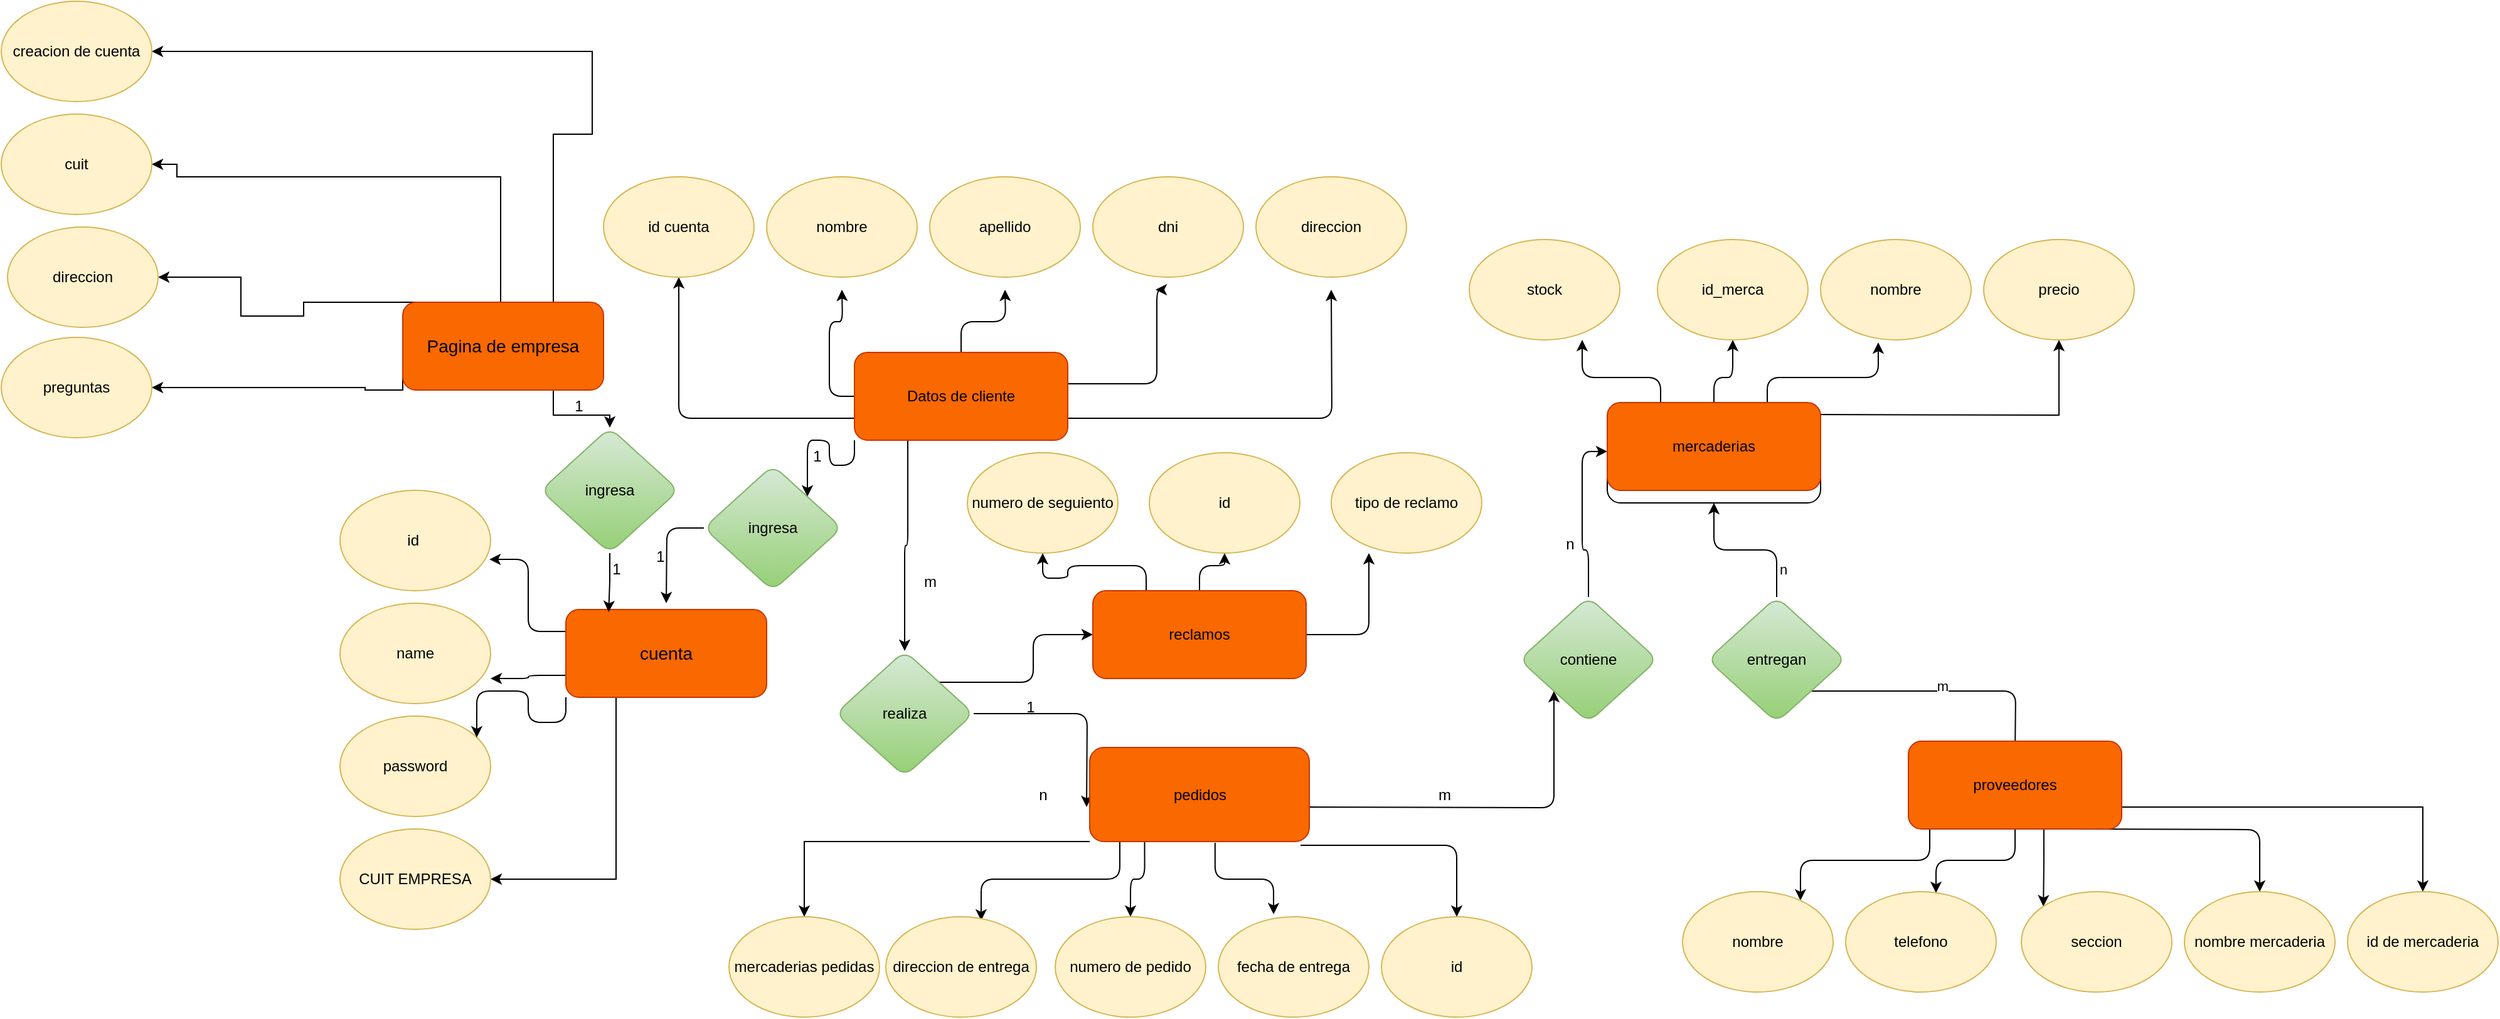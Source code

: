 <mxfile version="21.6.5" type="device">
  <diagram name="Página-1" id="cKyIX7_5VgaGWpvK9nll">
    <mxGraphModel dx="2284" dy="701" grid="1" gridSize="10" guides="1" tooltips="1" connect="1" arrows="1" fold="1" page="1" pageScale="1" pageWidth="850" pageHeight="1100" background="#ffffff" math="0" shadow="0">
      <root>
        <mxCell id="0" />
        <mxCell id="1" parent="0" />
        <mxCell id="UQnEZiUiW4iRx1f-1rYH-13" style="edgeStyle=orthogonalEdgeStyle;rounded=1;orthogonalLoop=1;jettySize=auto;html=1;exitX=0.5;exitY=0;exitDx=0;exitDy=0;labelBackgroundColor=none;fontColor=default;" parent="1" source="UQnEZiUiW4iRx1f-1rYH-5" edge="1">
          <mxGeometry relative="1" as="geometry">
            <mxPoint x="250" y="310" as="targetPoint" />
          </mxGeometry>
        </mxCell>
        <mxCell id="UQnEZiUiW4iRx1f-1rYH-14" style="edgeStyle=orthogonalEdgeStyle;rounded=1;orthogonalLoop=1;jettySize=auto;html=1;labelBackgroundColor=none;fontColor=default;" parent="1" source="UQnEZiUiW4iRx1f-1rYH-5" edge="1">
          <mxGeometry relative="1" as="geometry">
            <mxPoint x="370" y="310" as="targetPoint" />
            <Array as="points">
              <mxPoint x="371" y="385" />
            </Array>
          </mxGeometry>
        </mxCell>
        <mxCell id="UQnEZiUiW4iRx1f-1rYH-15" style="edgeStyle=orthogonalEdgeStyle;rounded=1;orthogonalLoop=1;jettySize=auto;html=1;exitX=1;exitY=0.75;exitDx=0;exitDy=0;labelBackgroundColor=none;fontColor=default;" parent="1" source="UQnEZiUiW4iRx1f-1rYH-5" edge="1">
          <mxGeometry relative="1" as="geometry">
            <mxPoint x="510" y="310" as="targetPoint" />
          </mxGeometry>
        </mxCell>
        <mxCell id="UQnEZiUiW4iRx1f-1rYH-16" style="edgeStyle=orthogonalEdgeStyle;rounded=1;orthogonalLoop=1;jettySize=auto;html=1;exitX=0;exitY=0.5;exitDx=0;exitDy=0;labelBackgroundColor=none;fontColor=default;" parent="1" source="UQnEZiUiW4iRx1f-1rYH-5" edge="1">
          <mxGeometry relative="1" as="geometry">
            <mxPoint x="120" y="310" as="targetPoint" />
          </mxGeometry>
        </mxCell>
        <mxCell id="UQnEZiUiW4iRx1f-1rYH-17" style="edgeStyle=orthogonalEdgeStyle;rounded=1;orthogonalLoop=1;jettySize=auto;html=1;exitX=0;exitY=0.75;exitDx=0;exitDy=0;entryX=0.5;entryY=1;entryDx=0;entryDy=0;labelBackgroundColor=none;fontColor=default;" parent="1" source="UQnEZiUiW4iRx1f-1rYH-5" target="UQnEZiUiW4iRx1f-1rYH-6" edge="1">
          <mxGeometry relative="1" as="geometry" />
        </mxCell>
        <mxCell id="UQnEZiUiW4iRx1f-1rYH-19" style="edgeStyle=orthogonalEdgeStyle;rounded=1;orthogonalLoop=1;jettySize=auto;html=1;exitX=0;exitY=1;exitDx=0;exitDy=0;entryX=1;entryY=0;entryDx=0;entryDy=0;labelBackgroundColor=none;fontColor=default;" parent="1" source="UQnEZiUiW4iRx1f-1rYH-5" target="UQnEZiUiW4iRx1f-1rYH-18" edge="1">
          <mxGeometry relative="1" as="geometry" />
        </mxCell>
        <mxCell id="UQnEZiUiW4iRx1f-1rYH-35" style="edgeStyle=orthogonalEdgeStyle;rounded=1;orthogonalLoop=1;jettySize=auto;html=1;exitX=0.25;exitY=1;exitDx=0;exitDy=0;labelBackgroundColor=none;fontColor=default;" parent="1" source="UQnEZiUiW4iRx1f-1rYH-5" target="UQnEZiUiW4iRx1f-1rYH-34" edge="1">
          <mxGeometry relative="1" as="geometry" />
        </mxCell>
        <mxCell id="UQnEZiUiW4iRx1f-1rYH-5" value="Datos de cliente" style="rounded=1;whiteSpace=wrap;html=1;labelBackgroundColor=none;fillColor=#fa6800;fontColor=#000000;strokeColor=#C73500;" parent="1" vertex="1">
          <mxGeometry x="130" y="360" width="170" height="70" as="geometry" />
        </mxCell>
        <mxCell id="UQnEZiUiW4iRx1f-1rYH-6" value="id cuenta" style="ellipse;whiteSpace=wrap;html=1;rounded=1;labelBackgroundColor=none;fillColor=#fff2cc;strokeColor=#d6b656;" parent="1" vertex="1">
          <mxGeometry x="-70" y="220" width="120" height="80" as="geometry" />
        </mxCell>
        <mxCell id="UQnEZiUiW4iRx1f-1rYH-9" value="nombre" style="ellipse;whiteSpace=wrap;html=1;rounded=1;labelBackgroundColor=none;fillColor=#fff2cc;strokeColor=#d6b656;" parent="1" vertex="1">
          <mxGeometry x="60" y="220" width="120" height="80" as="geometry" />
        </mxCell>
        <mxCell id="UQnEZiUiW4iRx1f-1rYH-10" value="apellido" style="ellipse;whiteSpace=wrap;html=1;rounded=1;labelBackgroundColor=none;fillColor=#fff2cc;strokeColor=#d6b656;" parent="1" vertex="1">
          <mxGeometry x="190" y="220" width="120" height="80" as="geometry" />
        </mxCell>
        <mxCell id="UQnEZiUiW4iRx1f-1rYH-11" value="dni" style="ellipse;whiteSpace=wrap;html=1;rounded=1;labelBackgroundColor=none;fillColor=#fff2cc;strokeColor=#d6b656;" parent="1" vertex="1">
          <mxGeometry x="320" y="220" width="120" height="80" as="geometry" />
        </mxCell>
        <mxCell id="UQnEZiUiW4iRx1f-1rYH-12" value="direccion" style="ellipse;whiteSpace=wrap;html=1;rounded=1;labelBackgroundColor=none;fillColor=#fff2cc;strokeColor=#d6b656;" parent="1" vertex="1">
          <mxGeometry x="450" y="220" width="120" height="80" as="geometry" />
        </mxCell>
        <mxCell id="UQnEZiUiW4iRx1f-1rYH-30" style="edgeStyle=orthogonalEdgeStyle;rounded=1;orthogonalLoop=1;jettySize=auto;html=1;labelBackgroundColor=none;fontColor=default;" parent="1" source="UQnEZiUiW4iRx1f-1rYH-18" edge="1">
          <mxGeometry relative="1" as="geometry">
            <mxPoint x="-20" y="560" as="targetPoint" />
          </mxGeometry>
        </mxCell>
        <mxCell id="UQnEZiUiW4iRx1f-1rYH-18" value="ingresa" style="rhombus;whiteSpace=wrap;html=1;rounded=1;labelBackgroundColor=none;fillColor=#d5e8d4;gradientColor=#97d077;strokeColor=#82b366;" parent="1" vertex="1">
          <mxGeometry x="10" y="450" width="110" height="100" as="geometry" />
        </mxCell>
        <mxCell id="UQnEZiUiW4iRx1f-1rYH-23" value="id&amp;nbsp;" style="ellipse;whiteSpace=wrap;html=1;rounded=1;labelBackgroundColor=none;fillColor=#fff2cc;strokeColor=#d6b656;" parent="1" vertex="1">
          <mxGeometry x="-280" y="470" width="120" height="80" as="geometry" />
        </mxCell>
        <mxCell id="UQnEZiUiW4iRx1f-1rYH-24" value="name" style="ellipse;whiteSpace=wrap;html=1;rounded=1;labelBackgroundColor=none;fillColor=#fff2cc;strokeColor=#d6b656;" parent="1" vertex="1">
          <mxGeometry x="-280" y="560" width="120" height="80" as="geometry" />
        </mxCell>
        <mxCell id="UQnEZiUiW4iRx1f-1rYH-25" value="password" style="ellipse;whiteSpace=wrap;html=1;rounded=1;labelBackgroundColor=none;fillColor=#fff2cc;strokeColor=#d6b656;" parent="1" vertex="1">
          <mxGeometry x="-280" y="650" width="120" height="80" as="geometry" />
        </mxCell>
        <mxCell id="UQnEZiUiW4iRx1f-1rYH-27" style="edgeStyle=orthogonalEdgeStyle;rounded=1;orthogonalLoop=1;jettySize=auto;html=1;exitX=0;exitY=0.25;exitDx=0;exitDy=0;entryX=0.992;entryY=0.688;entryDx=0;entryDy=0;entryPerimeter=0;labelBackgroundColor=none;fontColor=default;" parent="1" source="UQnEZiUiW4iRx1f-1rYH-26" target="UQnEZiUiW4iRx1f-1rYH-23" edge="1">
          <mxGeometry relative="1" as="geometry" />
        </mxCell>
        <mxCell id="UQnEZiUiW4iRx1f-1rYH-28" style="edgeStyle=orthogonalEdgeStyle;rounded=1;orthogonalLoop=1;jettySize=auto;html=1;exitX=0;exitY=0.75;exitDx=0;exitDy=0;entryX=1;entryY=0.75;entryDx=0;entryDy=0;entryPerimeter=0;labelBackgroundColor=none;fontColor=default;" parent="1" source="UQnEZiUiW4iRx1f-1rYH-26" target="UQnEZiUiW4iRx1f-1rYH-24" edge="1">
          <mxGeometry relative="1" as="geometry" />
        </mxCell>
        <mxCell id="UQnEZiUiW4iRx1f-1rYH-29" style="edgeStyle=orthogonalEdgeStyle;rounded=1;orthogonalLoop=1;jettySize=auto;html=1;exitX=0;exitY=1;exitDx=0;exitDy=0;entryX=0.908;entryY=0.213;entryDx=0;entryDy=0;entryPerimeter=0;labelBackgroundColor=none;fontColor=default;" parent="1" source="UQnEZiUiW4iRx1f-1rYH-26" target="UQnEZiUiW4iRx1f-1rYH-25" edge="1">
          <mxGeometry relative="1" as="geometry" />
        </mxCell>
        <mxCell id="dkS_R55NKGUtYqbh3NGq-51" style="edgeStyle=orthogonalEdgeStyle;rounded=0;orthogonalLoop=1;jettySize=auto;html=1;exitX=0.25;exitY=1;exitDx=0;exitDy=0;" edge="1" parent="1" source="UQnEZiUiW4iRx1f-1rYH-26">
          <mxGeometry relative="1" as="geometry">
            <mxPoint x="-160" y="780" as="targetPoint" />
            <Array as="points">
              <mxPoint x="-60" y="780" />
            </Array>
          </mxGeometry>
        </mxCell>
        <mxCell id="UQnEZiUiW4iRx1f-1rYH-26" value="&lt;font style=&quot;font-size: 14px;&quot;&gt;cuenta&lt;/font&gt;" style="rounded=1;whiteSpace=wrap;html=1;labelBackgroundColor=none;fillColor=#fa6800;strokeColor=#C73500;fontColor=#000000;" parent="1" vertex="1">
          <mxGeometry x="-100" y="565" width="160" height="70" as="geometry" />
        </mxCell>
        <mxCell id="UQnEZiUiW4iRx1f-1rYH-39" style="edgeStyle=orthogonalEdgeStyle;rounded=1;orthogonalLoop=1;jettySize=auto;html=1;entryX=0;entryY=0.5;entryDx=0;entryDy=0;labelBackgroundColor=none;fontColor=default;" parent="1" source="UQnEZiUiW4iRx1f-1rYH-34" edge="1">
          <mxGeometry relative="1" as="geometry">
            <mxPoint x="315" y="722.5" as="targetPoint" />
          </mxGeometry>
        </mxCell>
        <mxCell id="UQnEZiUiW4iRx1f-1rYH-41" style="edgeStyle=orthogonalEdgeStyle;rounded=1;orthogonalLoop=1;jettySize=auto;html=1;entryX=0;entryY=0.5;entryDx=0;entryDy=0;exitX=1;exitY=0;exitDx=0;exitDy=0;labelBackgroundColor=none;fontColor=default;" parent="1" source="UQnEZiUiW4iRx1f-1rYH-34" target="UQnEZiUiW4iRx1f-1rYH-38" edge="1">
          <mxGeometry relative="1" as="geometry" />
        </mxCell>
        <mxCell id="UQnEZiUiW4iRx1f-1rYH-34" value="realiza" style="rhombus;whiteSpace=wrap;html=1;rounded=1;labelBackgroundColor=none;fillColor=#d5e8d4;gradientColor=#97d077;strokeColor=#82b366;" parent="1" vertex="1">
          <mxGeometry x="115" y="598" width="110" height="100" as="geometry" />
        </mxCell>
        <mxCell id="UQnEZiUiW4iRx1f-1rYH-53" style="edgeStyle=orthogonalEdgeStyle;rounded=1;orthogonalLoop=1;jettySize=auto;html=1;exitX=0.137;exitY=1;exitDx=0;exitDy=0;entryX=0.633;entryY=0.038;entryDx=0;entryDy=0;entryPerimeter=0;labelBackgroundColor=none;fontColor=default;exitPerimeter=0;" parent="1" source="UQnEZiUiW4iRx1f-1rYH-83" target="UQnEZiUiW4iRx1f-1rYH-49" edge="1">
          <mxGeometry relative="1" as="geometry">
            <mxPoint x="315" y="760" as="sourcePoint" />
          </mxGeometry>
        </mxCell>
        <mxCell id="UQnEZiUiW4iRx1f-1rYH-54" style="edgeStyle=orthogonalEdgeStyle;rounded=1;orthogonalLoop=1;jettySize=auto;html=1;exitX=0.25;exitY=1;exitDx=0;exitDy=0;labelBackgroundColor=none;fontColor=default;" parent="1" source="UQnEZiUiW4iRx1f-1rYH-83" target="UQnEZiUiW4iRx1f-1rYH-50" edge="1">
          <mxGeometry relative="1" as="geometry">
            <mxPoint x="358.75" y="760" as="sourcePoint" />
          </mxGeometry>
        </mxCell>
        <mxCell id="UQnEZiUiW4iRx1f-1rYH-55" style="edgeStyle=orthogonalEdgeStyle;rounded=1;orthogonalLoop=1;jettySize=auto;html=1;entryX=0.367;entryY=-0.025;entryDx=0;entryDy=0;entryPerimeter=0;labelBackgroundColor=none;fontColor=default;exitX=0.571;exitY=1.013;exitDx=0;exitDy=0;exitPerimeter=0;" parent="1" source="UQnEZiUiW4iRx1f-1rYH-83" target="UQnEZiUiW4iRx1f-1rYH-51" edge="1">
          <mxGeometry relative="1" as="geometry">
            <mxPoint x="402.5" y="760" as="sourcePoint" />
          </mxGeometry>
        </mxCell>
        <mxCell id="UQnEZiUiW4iRx1f-1rYH-56" style="edgeStyle=orthogonalEdgeStyle;rounded=1;orthogonalLoop=1;jettySize=auto;html=1;exitX=0.96;exitY=1.04;exitDx=0;exitDy=0;labelBackgroundColor=none;fontColor=default;exitPerimeter=0;" parent="1" source="UQnEZiUiW4iRx1f-1rYH-83" target="UQnEZiUiW4iRx1f-1rYH-52" edge="1">
          <mxGeometry relative="1" as="geometry">
            <mxPoint x="490" y="760" as="sourcePoint" />
          </mxGeometry>
        </mxCell>
        <mxCell id="UQnEZiUiW4iRx1f-1rYH-59" style="edgeStyle=orthogonalEdgeStyle;rounded=1;orthogonalLoop=1;jettySize=auto;html=1;entryX=0;entryY=1;entryDx=0;entryDy=0;labelBackgroundColor=none;fontColor=default;" parent="1" target="UQnEZiUiW4iRx1f-1rYH-57" edge="1">
          <mxGeometry relative="1" as="geometry">
            <mxPoint x="490" y="722.5" as="sourcePoint" />
          </mxGeometry>
        </mxCell>
        <mxCell id="UQnEZiUiW4iRx1f-1rYH-45" style="edgeStyle=orthogonalEdgeStyle;rounded=1;orthogonalLoop=1;jettySize=auto;html=1;exitX=0.25;exitY=0;exitDx=0;exitDy=0;labelBackgroundColor=none;fontColor=default;" parent="1" source="UQnEZiUiW4iRx1f-1rYH-38" target="UQnEZiUiW4iRx1f-1rYH-42" edge="1">
          <mxGeometry relative="1" as="geometry" />
        </mxCell>
        <mxCell id="UQnEZiUiW4iRx1f-1rYH-47" value="" style="edgeStyle=orthogonalEdgeStyle;rounded=1;orthogonalLoop=1;jettySize=auto;html=1;labelBackgroundColor=none;fontColor=default;" parent="1" source="UQnEZiUiW4iRx1f-1rYH-38" target="UQnEZiUiW4iRx1f-1rYH-43" edge="1">
          <mxGeometry relative="1" as="geometry" />
        </mxCell>
        <mxCell id="UQnEZiUiW4iRx1f-1rYH-48" style="edgeStyle=orthogonalEdgeStyle;rounded=1;orthogonalLoop=1;jettySize=auto;html=1;entryX=0.25;entryY=1;entryDx=0;entryDy=0;entryPerimeter=0;labelBackgroundColor=none;fontColor=default;" parent="1" source="UQnEZiUiW4iRx1f-1rYH-38" target="UQnEZiUiW4iRx1f-1rYH-44" edge="1">
          <mxGeometry relative="1" as="geometry" />
        </mxCell>
        <mxCell id="UQnEZiUiW4iRx1f-1rYH-38" value="reclamos" style="rounded=1;whiteSpace=wrap;html=1;labelBackgroundColor=none;fillColor=#fa6800;fontColor=#000000;strokeColor=#C73500;" parent="1" vertex="1">
          <mxGeometry x="320" y="550" width="170" height="70" as="geometry" />
        </mxCell>
        <mxCell id="UQnEZiUiW4iRx1f-1rYH-42" value="numero de seguiento" style="ellipse;whiteSpace=wrap;html=1;rounded=1;labelBackgroundColor=none;fillColor=#fff2cc;strokeColor=#d6b656;" parent="1" vertex="1">
          <mxGeometry x="220" y="440" width="120" height="80" as="geometry" />
        </mxCell>
        <mxCell id="UQnEZiUiW4iRx1f-1rYH-43" value="id" style="ellipse;whiteSpace=wrap;html=1;rounded=1;labelBackgroundColor=none;fillColor=#fff2cc;strokeColor=#d6b656;" parent="1" vertex="1">
          <mxGeometry x="365" y="440" width="120" height="80" as="geometry" />
        </mxCell>
        <mxCell id="UQnEZiUiW4iRx1f-1rYH-44" value="tipo de reclamo" style="ellipse;whiteSpace=wrap;html=1;rounded=1;labelBackgroundColor=none;fillColor=#fff2cc;strokeColor=#d6b656;" parent="1" vertex="1">
          <mxGeometry x="510" y="440" width="120" height="80" as="geometry" />
        </mxCell>
        <mxCell id="UQnEZiUiW4iRx1f-1rYH-49" value="direccion de entrega" style="ellipse;whiteSpace=wrap;html=1;rounded=1;labelBackgroundColor=none;fillColor=#fff2cc;strokeColor=#d6b656;" parent="1" vertex="1">
          <mxGeometry x="155" y="810" width="120" height="80" as="geometry" />
        </mxCell>
        <mxCell id="UQnEZiUiW4iRx1f-1rYH-50" value="numero de pedido" style="ellipse;whiteSpace=wrap;html=1;rounded=1;labelBackgroundColor=none;fillColor=#fff2cc;strokeColor=#d6b656;" parent="1" vertex="1">
          <mxGeometry x="290" y="810" width="120" height="80" as="geometry" />
        </mxCell>
        <mxCell id="UQnEZiUiW4iRx1f-1rYH-51" value="fecha de entrega" style="ellipse;whiteSpace=wrap;html=1;rounded=1;labelBackgroundColor=none;fillColor=#fff2cc;strokeColor=#d6b656;" parent="1" vertex="1">
          <mxGeometry x="420" y="810" width="120" height="80" as="geometry" />
        </mxCell>
        <mxCell id="UQnEZiUiW4iRx1f-1rYH-52" value="id" style="ellipse;whiteSpace=wrap;html=1;rounded=1;labelBackgroundColor=none;fillColor=#fff2cc;strokeColor=#d6b656;" parent="1" vertex="1">
          <mxGeometry x="550" y="810" width="120" height="80" as="geometry" />
        </mxCell>
        <mxCell id="UQnEZiUiW4iRx1f-1rYH-61" style="edgeStyle=orthogonalEdgeStyle;rounded=1;orthogonalLoop=1;jettySize=auto;html=1;entryX=0;entryY=0.414;entryDx=0;entryDy=0;entryPerimeter=0;labelBackgroundColor=none;fontColor=default;" parent="1" source="UQnEZiUiW4iRx1f-1rYH-57" target="UQnEZiUiW4iRx1f-1rYH-60" edge="1">
          <mxGeometry relative="1" as="geometry" />
        </mxCell>
        <mxCell id="UQnEZiUiW4iRx1f-1rYH-57" value="contiene" style="rhombus;whiteSpace=wrap;html=1;rounded=1;labelBackgroundColor=none;fillColor=#d5e8d4;gradientColor=#97d077;strokeColor=#82b366;" parent="1" vertex="1">
          <mxGeometry x="660" y="555" width="110" height="100" as="geometry" />
        </mxCell>
        <mxCell id="UQnEZiUiW4iRx1f-1rYH-62" style="edgeStyle=orthogonalEdgeStyle;rounded=1;orthogonalLoop=1;jettySize=auto;html=1;labelBackgroundColor=none;fontColor=default;" parent="1" source="UQnEZiUiW4iRx1f-1rYH-58" target="UQnEZiUiW4iRx1f-1rYH-60" edge="1">
          <mxGeometry relative="1" as="geometry" />
        </mxCell>
        <mxCell id="dkS_R55NKGUtYqbh3NGq-20" value="n" style="edgeLabel;html=1;align=center;verticalAlign=middle;resizable=0;points=[];" vertex="1" connectable="0" parent="UQnEZiUiW4iRx1f-1rYH-62">
          <mxGeometry x="-0.648" y="-5" relative="1" as="geometry">
            <mxPoint as="offset" />
          </mxGeometry>
        </mxCell>
        <mxCell id="UQnEZiUiW4iRx1f-1rYH-71" style="edgeStyle=orthogonalEdgeStyle;rounded=1;orthogonalLoop=1;jettySize=auto;html=1;exitX=1;exitY=1;exitDx=0;exitDy=0;labelBackgroundColor=none;fontColor=default;" parent="1" source="UQnEZiUiW4iRx1f-1rYH-58" edge="1">
          <mxGeometry relative="1" as="geometry">
            <mxPoint x="1055" y="680" as="targetPoint" />
          </mxGeometry>
        </mxCell>
        <mxCell id="dkS_R55NKGUtYqbh3NGq-19" value="m" style="edgeLabel;html=1;align=center;verticalAlign=middle;resizable=0;points=[];" vertex="1" connectable="0" parent="UQnEZiUiW4iRx1f-1rYH-71">
          <mxGeometry x="-0.026" y="4" relative="1" as="geometry">
            <mxPoint x="1" as="offset" />
          </mxGeometry>
        </mxCell>
        <mxCell id="UQnEZiUiW4iRx1f-1rYH-58" value="entregan" style="rhombus;whiteSpace=wrap;html=1;rounded=1;labelBackgroundColor=none;fillColor=#d5e8d4;gradientColor=#97d077;strokeColor=#82b366;" parent="1" vertex="1">
          <mxGeometry x="810" y="555" width="110" height="100" as="geometry" />
        </mxCell>
        <mxCell id="UQnEZiUiW4iRx1f-1rYH-76" style="edgeStyle=orthogonalEdgeStyle;rounded=1;orthogonalLoop=1;jettySize=auto;html=1;exitX=0.25;exitY=0;exitDx=0;exitDy=0;entryX=0.75;entryY=1;entryDx=0;entryDy=0;entryPerimeter=0;labelBackgroundColor=none;fontColor=default;" parent="1" source="UQnEZiUiW4iRx1f-1rYH-60" target="UQnEZiUiW4iRx1f-1rYH-64" edge="1">
          <mxGeometry relative="1" as="geometry" />
        </mxCell>
        <mxCell id="UQnEZiUiW4iRx1f-1rYH-78" style="edgeStyle=orthogonalEdgeStyle;rounded=1;orthogonalLoop=1;jettySize=auto;html=1;labelBackgroundColor=none;fontColor=default;" parent="1" source="UQnEZiUiW4iRx1f-1rYH-60" target="UQnEZiUiW4iRx1f-1rYH-65" edge="1">
          <mxGeometry relative="1" as="geometry" />
        </mxCell>
        <mxCell id="UQnEZiUiW4iRx1f-1rYH-80" style="edgeStyle=orthogonalEdgeStyle;rounded=1;orthogonalLoop=1;jettySize=auto;html=1;exitX=0.75;exitY=0;exitDx=0;exitDy=0;entryX=0.383;entryY=1.025;entryDx=0;entryDy=0;entryPerimeter=0;labelBackgroundColor=none;fontColor=default;" parent="1" source="UQnEZiUiW4iRx1f-1rYH-60" target="UQnEZiUiW4iRx1f-1rYH-66" edge="1">
          <mxGeometry relative="1" as="geometry" />
        </mxCell>
        <mxCell id="UQnEZiUiW4iRx1f-1rYH-60" value="" style="rounded=1;whiteSpace=wrap;html=1;labelBackgroundColor=none;" parent="1" vertex="1">
          <mxGeometry x="730" y="410" width="170" height="70" as="geometry" />
        </mxCell>
        <mxCell id="UQnEZiUiW4iRx1f-1rYH-72" style="edgeStyle=orthogonalEdgeStyle;rounded=1;orthogonalLoop=1;jettySize=auto;html=1;exitX=0.1;exitY=0.986;exitDx=0;exitDy=0;entryX=0.783;entryY=0.088;entryDx=0;entryDy=0;entryPerimeter=0;labelBackgroundColor=none;fontColor=default;exitPerimeter=0;" parent="1" source="UQnEZiUiW4iRx1f-1rYH-82" target="UQnEZiUiW4iRx1f-1rYH-67" edge="1">
          <mxGeometry relative="1" as="geometry">
            <mxPoint x="970" y="750" as="sourcePoint" />
          </mxGeometry>
        </mxCell>
        <mxCell id="UQnEZiUiW4iRx1f-1rYH-73" style="edgeStyle=orthogonalEdgeStyle;rounded=1;orthogonalLoop=1;jettySize=auto;html=1;entryX=0;entryY=0;entryDx=0;entryDy=0;exitX=0.635;exitY=1;exitDx=0;exitDy=0;exitPerimeter=0;labelBackgroundColor=none;fontColor=default;" parent="1" source="UQnEZiUiW4iRx1f-1rYH-82" target="UQnEZiUiW4iRx1f-1rYH-69" edge="1">
          <mxGeometry relative="1" as="geometry">
            <mxPoint x="1042.93" y="754.97" as="sourcePoint" />
          </mxGeometry>
        </mxCell>
        <mxCell id="UQnEZiUiW4iRx1f-1rYH-74" style="edgeStyle=orthogonalEdgeStyle;rounded=1;orthogonalLoop=1;jettySize=auto;html=1;entryX=0.6;entryY=0.013;entryDx=0;entryDy=0;entryPerimeter=0;labelBackgroundColor=none;fontColor=default;" parent="1" source="UQnEZiUiW4iRx1f-1rYH-82" target="UQnEZiUiW4iRx1f-1rYH-68" edge="1">
          <mxGeometry relative="1" as="geometry">
            <mxPoint x="1012.5" y="750" as="sourcePoint" />
          </mxGeometry>
        </mxCell>
        <mxCell id="UQnEZiUiW4iRx1f-1rYH-75" style="edgeStyle=orthogonalEdgeStyle;rounded=1;orthogonalLoop=1;jettySize=auto;html=1;labelBackgroundColor=none;fontColor=default;" parent="1" target="UQnEZiUiW4iRx1f-1rYH-70" edge="1">
          <mxGeometry relative="1" as="geometry">
            <mxPoint x="1100" y="740" as="sourcePoint" />
          </mxGeometry>
        </mxCell>
        <mxCell id="UQnEZiUiW4iRx1f-1rYH-64" value="stock" style="ellipse;whiteSpace=wrap;html=1;rounded=1;labelBackgroundColor=none;fillColor=#fff2cc;strokeColor=#d6b656;" parent="1" vertex="1">
          <mxGeometry x="620" y="270" width="120" height="80" as="geometry" />
        </mxCell>
        <mxCell id="UQnEZiUiW4iRx1f-1rYH-65" value="id_merca" style="ellipse;whiteSpace=wrap;html=1;rounded=1;labelBackgroundColor=none;fillColor=#fff2cc;strokeColor=#d6b656;" parent="1" vertex="1">
          <mxGeometry x="770" y="270" width="120" height="80" as="geometry" />
        </mxCell>
        <mxCell id="UQnEZiUiW4iRx1f-1rYH-66" value="nombre" style="ellipse;whiteSpace=wrap;html=1;rounded=1;labelBackgroundColor=none;fillColor=#fff2cc;strokeColor=#d6b656;" parent="1" vertex="1">
          <mxGeometry x="900" y="270" width="120" height="80" as="geometry" />
        </mxCell>
        <mxCell id="UQnEZiUiW4iRx1f-1rYH-67" value="nombre" style="ellipse;whiteSpace=wrap;html=1;rounded=1;labelBackgroundColor=none;fillColor=#fff2cc;strokeColor=#d6b656;" parent="1" vertex="1">
          <mxGeometry x="790" y="790" width="120" height="80" as="geometry" />
        </mxCell>
        <mxCell id="UQnEZiUiW4iRx1f-1rYH-68" value="telefono" style="ellipse;whiteSpace=wrap;html=1;rounded=1;labelBackgroundColor=none;fillColor=#fff2cc;strokeColor=#d6b656;" parent="1" vertex="1">
          <mxGeometry x="920" y="790" width="120" height="80" as="geometry" />
        </mxCell>
        <mxCell id="UQnEZiUiW4iRx1f-1rYH-69" value="seccion" style="ellipse;whiteSpace=wrap;html=1;rounded=1;labelBackgroundColor=none;fillColor=#fff2cc;strokeColor=#d6b656;" parent="1" vertex="1">
          <mxGeometry x="1060" y="790" width="120" height="80" as="geometry" />
        </mxCell>
        <mxCell id="UQnEZiUiW4iRx1f-1rYH-70" value="nombre mercaderia" style="ellipse;whiteSpace=wrap;html=1;rounded=1;labelBackgroundColor=none;fillColor=#fff2cc;strokeColor=#d6b656;" parent="1" vertex="1">
          <mxGeometry x="1190" y="790" width="120" height="80" as="geometry" />
        </mxCell>
        <mxCell id="dkS_R55NKGUtYqbh3NGq-22" style="edgeStyle=orthogonalEdgeStyle;rounded=0;orthogonalLoop=1;jettySize=auto;html=1;exitX=1;exitY=0;exitDx=0;exitDy=0;entryX=0.5;entryY=1;entryDx=0;entryDy=0;" edge="1" parent="1" target="dkS_R55NKGUtYqbh3NGq-21">
          <mxGeometry relative="1" as="geometry">
            <mxPoint x="890" y="409.5" as="sourcePoint" />
            <mxPoint x="1080" y="359.5" as="targetPoint" />
          </mxGeometry>
        </mxCell>
        <mxCell id="UQnEZiUiW4iRx1f-1rYH-81" value="mercaderias" style="rounded=1;whiteSpace=wrap;html=1;labelBackgroundColor=none;fillColor=#fa6800;fontColor=#000000;strokeColor=#C73500;" parent="1" vertex="1">
          <mxGeometry x="730" y="400" width="170" height="70" as="geometry" />
        </mxCell>
        <mxCell id="dkS_R55NKGUtYqbh3NGq-26" style="edgeStyle=orthogonalEdgeStyle;rounded=0;orthogonalLoop=1;jettySize=auto;html=1;exitX=1;exitY=0.75;exitDx=0;exitDy=0;entryX=0.5;entryY=0;entryDx=0;entryDy=0;" edge="1" parent="1" source="UQnEZiUiW4iRx1f-1rYH-82" target="dkS_R55NKGUtYqbh3NGq-24">
          <mxGeometry relative="1" as="geometry" />
        </mxCell>
        <mxCell id="UQnEZiUiW4iRx1f-1rYH-82" value="proveedores" style="rounded=1;whiteSpace=wrap;html=1;labelBackgroundColor=none;fillColor=#fa6800;fontColor=#000000;strokeColor=#C73500;" parent="1" vertex="1">
          <mxGeometry x="970" y="670" width="170" height="70" as="geometry" />
        </mxCell>
        <mxCell id="dkS_R55NKGUtYqbh3NGq-16" style="edgeStyle=orthogonalEdgeStyle;rounded=0;orthogonalLoop=1;jettySize=auto;html=1;" edge="1" parent="1" source="UQnEZiUiW4iRx1f-1rYH-83" target="dkS_R55NKGUtYqbh3NGq-15">
          <mxGeometry relative="1" as="geometry">
            <Array as="points">
              <mxPoint x="90" y="750" />
            </Array>
          </mxGeometry>
        </mxCell>
        <mxCell id="UQnEZiUiW4iRx1f-1rYH-83" value="pedidos" style="rounded=1;whiteSpace=wrap;html=1;labelBackgroundColor=none;fillColor=#fa6800;fontColor=#000000;strokeColor=#C73500;" parent="1" vertex="1">
          <mxGeometry x="317.5" y="675" width="175" height="75" as="geometry" />
        </mxCell>
        <mxCell id="dkS_R55NKGUtYqbh3NGq-1" value="1" style="text;html=1;align=center;verticalAlign=middle;resizable=0;points=[];autosize=1;strokeColor=none;fillColor=none;" vertex="1" parent="1">
          <mxGeometry x="85" y="428" width="30" height="30" as="geometry" />
        </mxCell>
        <mxCell id="dkS_R55NKGUtYqbh3NGq-2" value="1" style="text;html=1;align=center;verticalAlign=middle;resizable=0;points=[];autosize=1;strokeColor=none;fillColor=none;" vertex="1" parent="1">
          <mxGeometry x="-40" y="508" width="30" height="30" as="geometry" />
        </mxCell>
        <mxCell id="dkS_R55NKGUtYqbh3NGq-3" value="m" style="text;html=1;align=center;verticalAlign=middle;resizable=0;points=[];autosize=1;strokeColor=none;fillColor=none;" vertex="1" parent="1">
          <mxGeometry x="175" y="528" width="30" height="30" as="geometry" />
        </mxCell>
        <mxCell id="dkS_R55NKGUtYqbh3NGq-4" value="1" style="text;html=1;align=center;verticalAlign=middle;resizable=0;points=[];autosize=1;strokeColor=none;fillColor=none;" vertex="1" parent="1">
          <mxGeometry x="255" y="628" width="30" height="30" as="geometry" />
        </mxCell>
        <mxCell id="dkS_R55NKGUtYqbh3NGq-5" value="n" style="text;html=1;align=center;verticalAlign=middle;resizable=0;points=[];autosize=1;strokeColor=none;fillColor=none;" vertex="1" parent="1">
          <mxGeometry x="265" y="698" width="30" height="30" as="geometry" />
        </mxCell>
        <mxCell id="dkS_R55NKGUtYqbh3NGq-15" value="mercaderias pedidas" style="ellipse;whiteSpace=wrap;html=1;rounded=1;labelBackgroundColor=none;fillColor=#fff2cc;strokeColor=#d6b656;" vertex="1" parent="1">
          <mxGeometry x="30" y="810" width="120" height="80" as="geometry" />
        </mxCell>
        <mxCell id="dkS_R55NKGUtYqbh3NGq-17" value="m" style="text;html=1;align=center;verticalAlign=middle;resizable=0;points=[];autosize=1;strokeColor=none;fillColor=none;" vertex="1" parent="1">
          <mxGeometry x="585" y="698" width="30" height="30" as="geometry" />
        </mxCell>
        <mxCell id="dkS_R55NKGUtYqbh3NGq-18" value="n" style="text;html=1;align=center;verticalAlign=middle;resizable=0;points=[];autosize=1;strokeColor=none;fillColor=none;" vertex="1" parent="1">
          <mxGeometry x="685" y="498" width="30" height="30" as="geometry" />
        </mxCell>
        <mxCell id="dkS_R55NKGUtYqbh3NGq-21" value="precio" style="ellipse;whiteSpace=wrap;html=1;rounded=1;labelBackgroundColor=none;fillColor=#fff2cc;strokeColor=#d6b656;" vertex="1" parent="1">
          <mxGeometry x="1030" y="270" width="120" height="80" as="geometry" />
        </mxCell>
        <mxCell id="dkS_R55NKGUtYqbh3NGq-24" value="id de mercaderia" style="ellipse;whiteSpace=wrap;html=1;rounded=1;labelBackgroundColor=none;fillColor=#fff2cc;strokeColor=#d6b656;" vertex="1" parent="1">
          <mxGeometry x="1320" y="790" width="120" height="80" as="geometry" />
        </mxCell>
        <mxCell id="dkS_R55NKGUtYqbh3NGq-29" style="edgeStyle=orthogonalEdgeStyle;rounded=0;orthogonalLoop=1;jettySize=auto;html=1;exitX=0.25;exitY=0;exitDx=0;exitDy=0;entryX=1;entryY=0.5;entryDx=0;entryDy=0;" edge="1" parent="1" source="dkS_R55NKGUtYqbh3NGq-27" target="dkS_R55NKGUtYqbh3NGq-34">
          <mxGeometry relative="1" as="geometry">
            <mxPoint x="-400" y="331" as="targetPoint" />
            <Array as="points">
              <mxPoint x="-220" y="320" />
              <mxPoint x="-309" y="320" />
              <mxPoint x="-309" y="331" />
              <mxPoint x="-359" y="331" />
              <mxPoint x="-359" y="300" />
            </Array>
          </mxGeometry>
        </mxCell>
        <mxCell id="dkS_R55NKGUtYqbh3NGq-31" style="edgeStyle=orthogonalEdgeStyle;rounded=0;orthogonalLoop=1;jettySize=auto;html=1;exitX=0;exitY=0.75;exitDx=0;exitDy=0;entryX=1;entryY=0.5;entryDx=0;entryDy=0;" edge="1" parent="1" source="dkS_R55NKGUtYqbh3NGq-27" target="dkS_R55NKGUtYqbh3NGq-36">
          <mxGeometry relative="1" as="geometry">
            <mxPoint x="-410" y="440" as="targetPoint" />
            <Array as="points">
              <mxPoint x="-230" y="390" />
              <mxPoint x="-260" y="390" />
              <mxPoint x="-260" y="388" />
            </Array>
          </mxGeometry>
        </mxCell>
        <mxCell id="dkS_R55NKGUtYqbh3NGq-38" style="edgeStyle=orthogonalEdgeStyle;rounded=0;orthogonalLoop=1;jettySize=auto;html=1;exitX=0.675;exitY=0.014;exitDx=0;exitDy=0;exitPerimeter=0;entryX=1;entryY=0.5;entryDx=0;entryDy=0;" edge="1" parent="1" source="dkS_R55NKGUtYqbh3NGq-27" target="dkS_R55NKGUtYqbh3NGq-39">
          <mxGeometry relative="1" as="geometry">
            <mxPoint x="-440" y="140" as="targetPoint" />
            <mxPoint x="-110" y="265" as="sourcePoint" />
            <Array as="points">
              <mxPoint x="-122" y="340" />
              <mxPoint x="-152" y="340" />
              <mxPoint x="-152" y="220" />
              <mxPoint x="-410" y="220" />
              <mxPoint x="-410" y="210" />
            </Array>
          </mxGeometry>
        </mxCell>
        <mxCell id="dkS_R55NKGUtYqbh3NGq-40" style="edgeStyle=orthogonalEdgeStyle;rounded=0;orthogonalLoop=1;jettySize=auto;html=1;exitX=0.75;exitY=1;exitDx=0;exitDy=0;entryX=0.5;entryY=0;entryDx=0;entryDy=0;" edge="1" parent="1" source="dkS_R55NKGUtYqbh3NGq-27" target="dkS_R55NKGUtYqbh3NGq-42">
          <mxGeometry relative="1" as="geometry">
            <mxPoint x="-100" y="440" as="targetPoint" />
          </mxGeometry>
        </mxCell>
        <mxCell id="dkS_R55NKGUtYqbh3NGq-49" style="edgeStyle=orthogonalEdgeStyle;rounded=0;orthogonalLoop=1;jettySize=auto;html=1;exitX=0.75;exitY=0;exitDx=0;exitDy=0;entryX=1;entryY=0.5;entryDx=0;entryDy=0;" edge="1" parent="1" source="dkS_R55NKGUtYqbh3NGq-27" target="dkS_R55NKGUtYqbh3NGq-50">
          <mxGeometry relative="1" as="geometry">
            <mxPoint x="-420" y="30" as="targetPoint" />
            <Array as="points">
              <mxPoint x="-110" y="186" />
              <mxPoint x="-79" y="186" />
              <mxPoint x="-79" y="120" />
            </Array>
          </mxGeometry>
        </mxCell>
        <mxCell id="dkS_R55NKGUtYqbh3NGq-27" value="&lt;span style=&quot;font-size: 14px;&quot;&gt;Pagina de empresa&lt;/span&gt;" style="rounded=1;whiteSpace=wrap;html=1;labelBackgroundColor=none;fillColor=#fa6800;strokeColor=#C73500;fontColor=#000000;" vertex="1" parent="1">
          <mxGeometry x="-230" y="320" width="160" height="70" as="geometry" />
        </mxCell>
        <mxCell id="dkS_R55NKGUtYqbh3NGq-34" value="direccion" style="ellipse;whiteSpace=wrap;html=1;rounded=1;labelBackgroundColor=none;fillColor=#fff2cc;strokeColor=#d6b656;" vertex="1" parent="1">
          <mxGeometry x="-545" y="260" width="120" height="80" as="geometry" />
        </mxCell>
        <mxCell id="dkS_R55NKGUtYqbh3NGq-36" value="preguntas" style="ellipse;whiteSpace=wrap;html=1;rounded=1;labelBackgroundColor=none;fillColor=#fff2cc;strokeColor=#d6b656;" vertex="1" parent="1">
          <mxGeometry x="-550" y="348" width="120" height="80" as="geometry" />
        </mxCell>
        <mxCell id="dkS_R55NKGUtYqbh3NGq-39" value="cuit" style="ellipse;whiteSpace=wrap;html=1;rounded=1;labelBackgroundColor=none;fillColor=#fff2cc;strokeColor=#d6b656;" vertex="1" parent="1">
          <mxGeometry x="-550" y="170" width="120" height="80" as="geometry" />
        </mxCell>
        <mxCell id="dkS_R55NKGUtYqbh3NGq-43" style="edgeStyle=orthogonalEdgeStyle;rounded=0;orthogonalLoop=1;jettySize=auto;html=1;exitX=0.5;exitY=1;exitDx=0;exitDy=0;entryX=0.213;entryY=0.029;entryDx=0;entryDy=0;entryPerimeter=0;" edge="1" parent="1" source="dkS_R55NKGUtYqbh3NGq-42" target="UQnEZiUiW4iRx1f-1rYH-26">
          <mxGeometry relative="1" as="geometry" />
        </mxCell>
        <mxCell id="dkS_R55NKGUtYqbh3NGq-42" value="ingresa" style="rhombus;whiteSpace=wrap;html=1;rounded=1;labelBackgroundColor=none;fillColor=#d5e8d4;gradientColor=#97d077;strokeColor=#82b366;" vertex="1" parent="1">
          <mxGeometry x="-120" y="420" width="110" height="100" as="geometry" />
        </mxCell>
        <mxCell id="dkS_R55NKGUtYqbh3NGq-44" value="1" style="text;html=1;align=center;verticalAlign=middle;resizable=0;points=[];autosize=1;strokeColor=none;fillColor=none;" vertex="1" parent="1">
          <mxGeometry x="-105" y="388" width="30" height="30" as="geometry" />
        </mxCell>
        <mxCell id="dkS_R55NKGUtYqbh3NGq-45" value="1" style="text;html=1;align=center;verticalAlign=middle;resizable=0;points=[];autosize=1;strokeColor=none;fillColor=none;" vertex="1" parent="1">
          <mxGeometry x="-75" y="518" width="30" height="30" as="geometry" />
        </mxCell>
        <mxCell id="dkS_R55NKGUtYqbh3NGq-50" value="creacion de cuenta" style="ellipse;whiteSpace=wrap;html=1;rounded=1;labelBackgroundColor=none;fillColor=#fff2cc;strokeColor=#d6b656;" vertex="1" parent="1">
          <mxGeometry x="-550" y="80" width="120" height="80" as="geometry" />
        </mxCell>
        <mxCell id="dkS_R55NKGUtYqbh3NGq-52" value="CUIT EMPRESA" style="ellipse;whiteSpace=wrap;html=1;rounded=1;labelBackgroundColor=none;fillColor=#fff2cc;strokeColor=#d6b656;" vertex="1" parent="1">
          <mxGeometry x="-280" y="740" width="120" height="80" as="geometry" />
        </mxCell>
      </root>
    </mxGraphModel>
  </diagram>
</mxfile>
